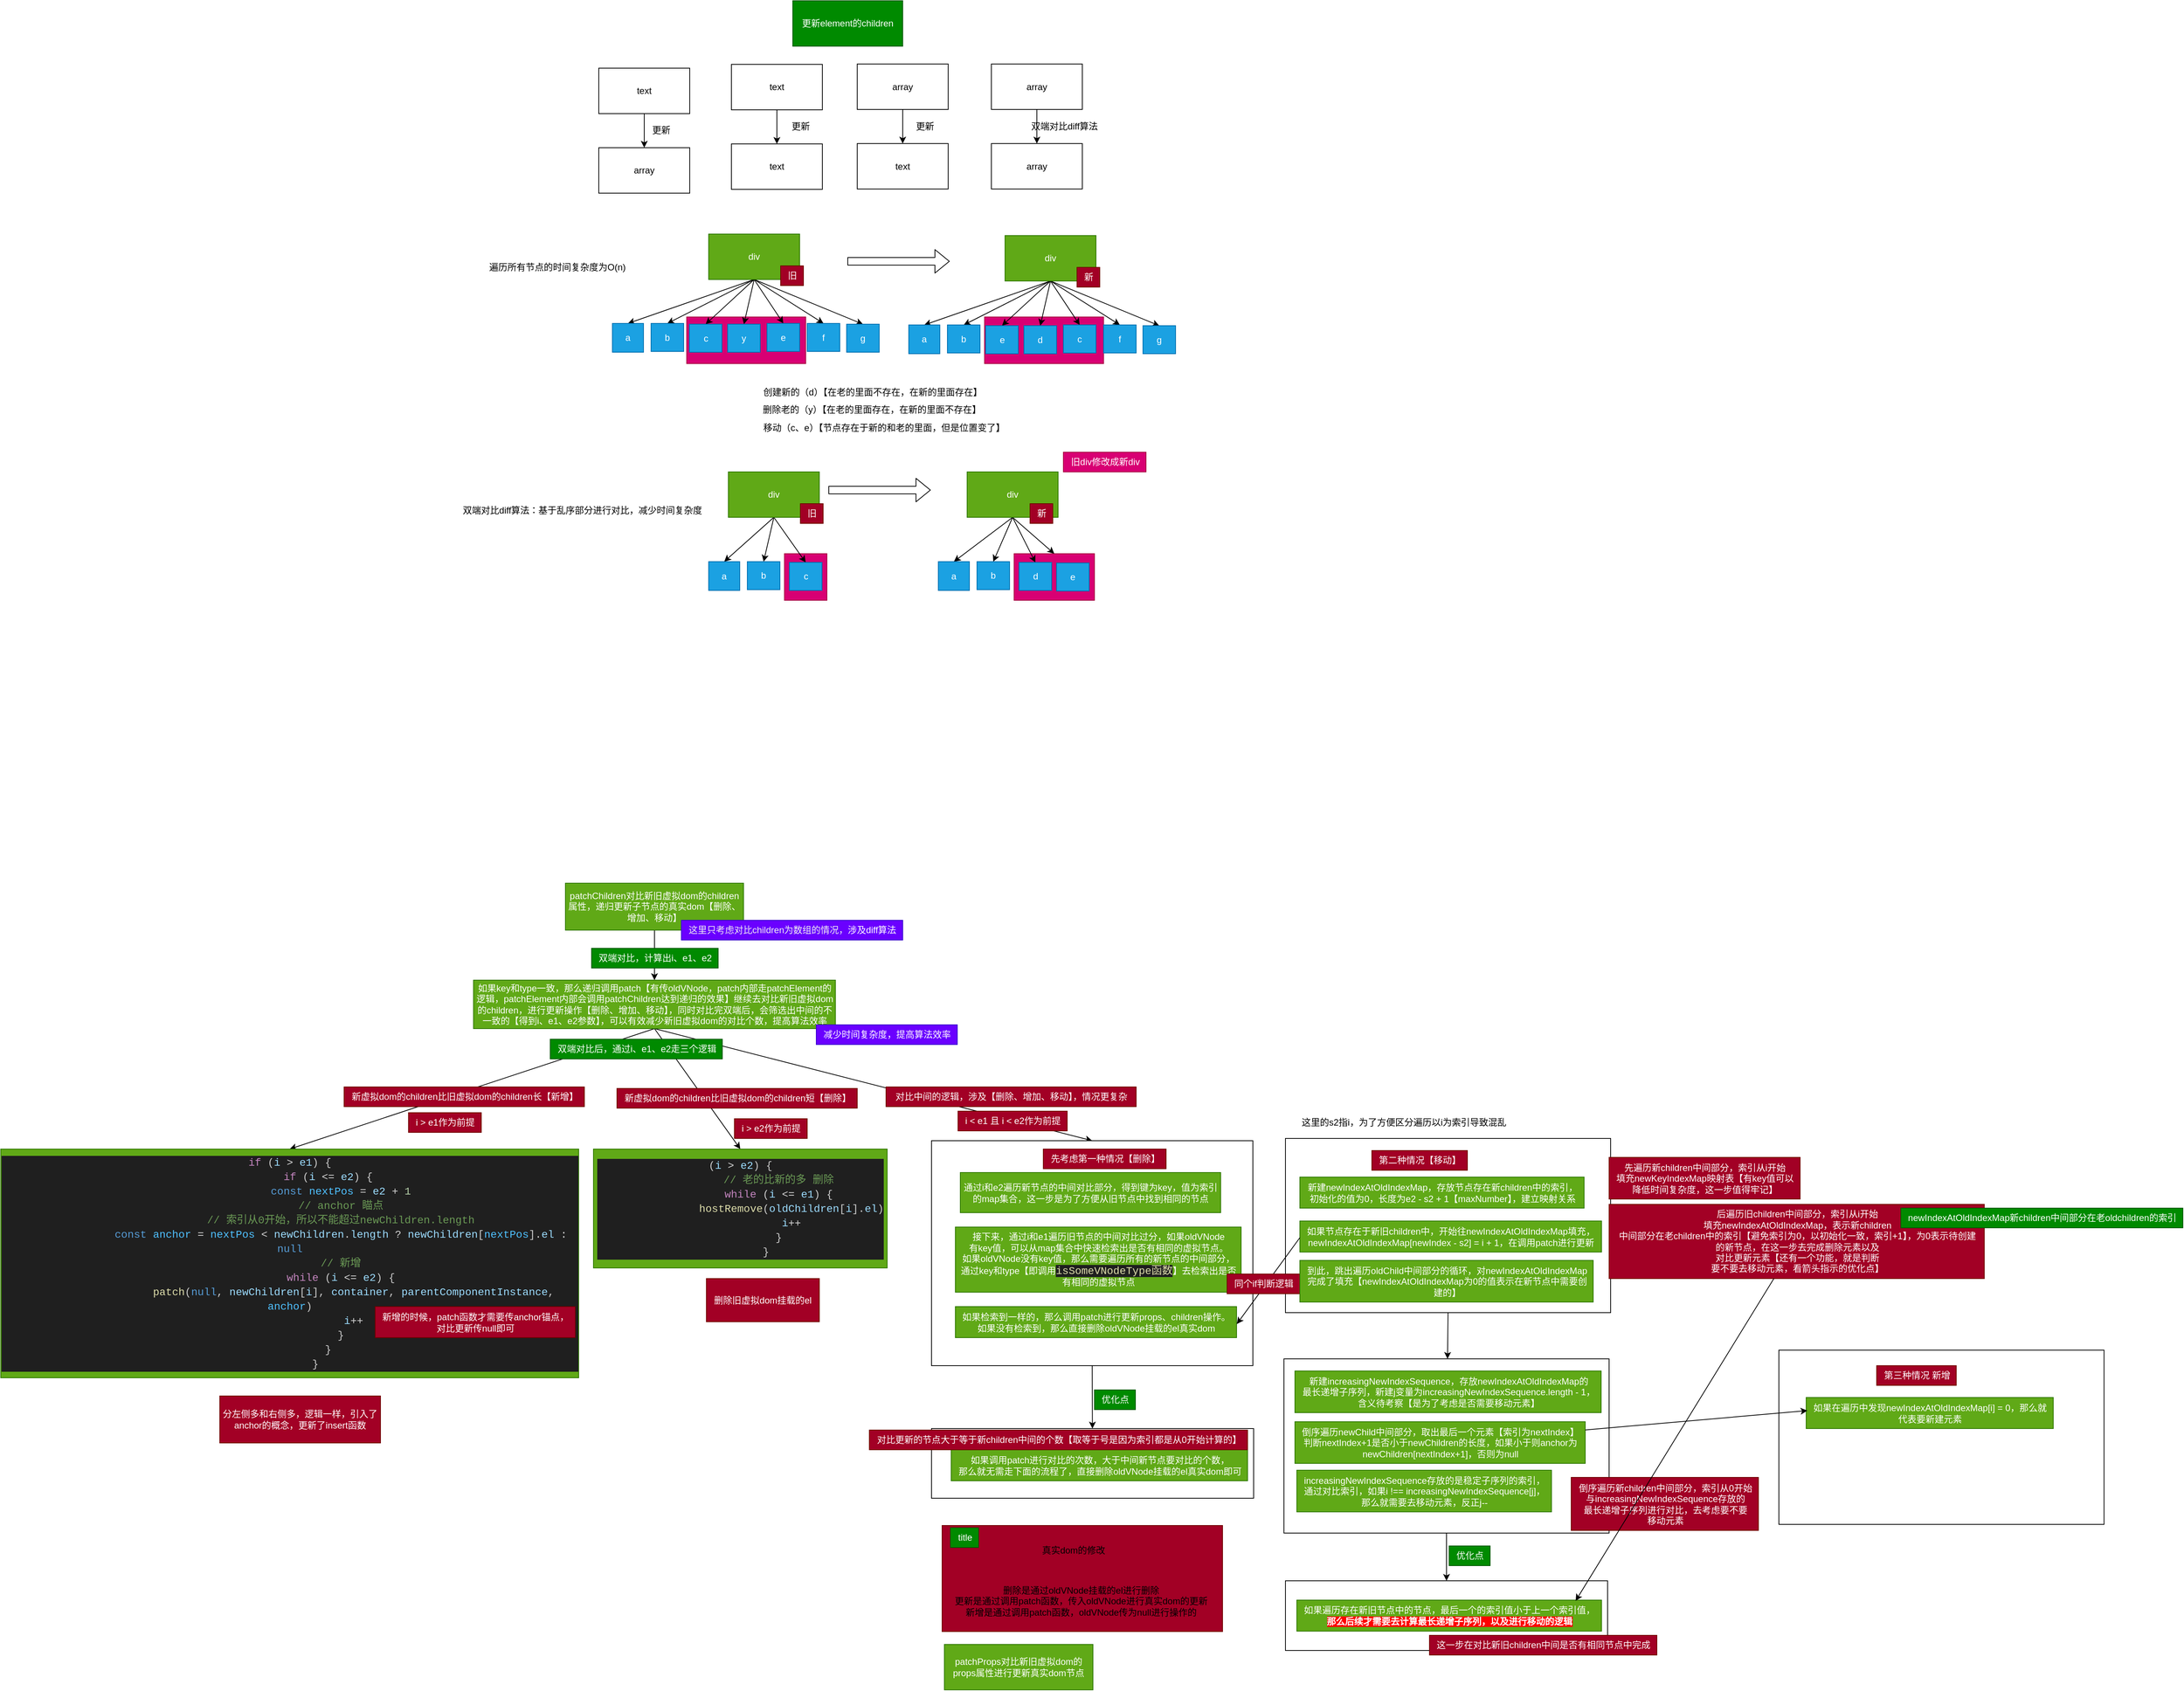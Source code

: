 <mxfile>
    <diagram id="7HIvi9jQILCgcJ4Z68tV" name="第 1 页">
        <mxGraphModel dx="1916" dy="555" grid="0" gridSize="10" guides="1" tooltips="1" connect="1" arrows="1" fold="1" page="0" pageScale="1" pageWidth="827" pageHeight="1169" math="0" shadow="0">
            <root>
                <mxCell id="0"/>
                <mxCell id="1" parent="0"/>
                <mxCell id="169" value="" style="rounded=0;whiteSpace=wrap;html=1;" parent="1" vertex="1">
                    <mxGeometry x="931" y="1880" width="429" height="230" as="geometry"/>
                </mxCell>
                <mxCell id="150" value="" style="rounded=0;whiteSpace=wrap;html=1;fillColor=#a20025;fontColor=#ffffff;strokeColor=#6F0000;" parent="1" vertex="1">
                    <mxGeometry x="480" y="2100" width="370" height="140" as="geometry"/>
                </mxCell>
                <mxCell id="59" value="" style="rounded=0;whiteSpace=wrap;html=1;fillColor=#d80073;fontColor=#ffffff;strokeColor=#A50040;" parent="1" vertex="1">
                    <mxGeometry x="536" y="504.5" width="157" height="61.5" as="geometry"/>
                </mxCell>
                <mxCell id="58" value="" style="rounded=0;whiteSpace=wrap;html=1;fillColor=#d80073;fontColor=#ffffff;strokeColor=#A50040;" parent="1" vertex="1">
                    <mxGeometry x="143" y="504.5" width="157" height="61.5" as="geometry"/>
                </mxCell>
                <mxCell id="2" value="更新element的children" style="rounded=0;whiteSpace=wrap;html=1;fillColor=#008a00;fontColor=#ffffff;strokeColor=#005700;" parent="1" vertex="1">
                    <mxGeometry x="283" y="87" width="145" height="60" as="geometry"/>
                </mxCell>
                <mxCell id="5" style="edgeStyle=none;html=1;exitX=0.5;exitY=1;exitDx=0;exitDy=0;entryX=0.5;entryY=0;entryDx=0;entryDy=0;" parent="1" source="3" target="4" edge="1">
                    <mxGeometry relative="1" as="geometry"/>
                </mxCell>
                <mxCell id="3" value="text" style="rounded=0;whiteSpace=wrap;html=1;" parent="1" vertex="1">
                    <mxGeometry x="27" y="176" width="120" height="60" as="geometry"/>
                </mxCell>
                <mxCell id="4" value="array" style="rounded=0;whiteSpace=wrap;html=1;" parent="1" vertex="1">
                    <mxGeometry x="27" y="281" width="120" height="60" as="geometry"/>
                </mxCell>
                <mxCell id="6" value="更新" style="text;html=1;align=center;verticalAlign=middle;resizable=0;points=[];autosize=1;strokeColor=none;fillColor=none;" parent="1" vertex="1">
                    <mxGeometry x="88" y="245" width="42" height="26" as="geometry"/>
                </mxCell>
                <mxCell id="7" style="edgeStyle=none;html=1;exitX=0.5;exitY=1;exitDx=0;exitDy=0;entryX=0.5;entryY=0;entryDx=0;entryDy=0;" parent="1" source="8" target="9" edge="1">
                    <mxGeometry relative="1" as="geometry"/>
                </mxCell>
                <mxCell id="8" value="text" style="rounded=0;whiteSpace=wrap;html=1;" parent="1" vertex="1">
                    <mxGeometry x="202" y="171" width="120" height="60" as="geometry"/>
                </mxCell>
                <mxCell id="9" value="text" style="rounded=0;whiteSpace=wrap;html=1;" parent="1" vertex="1">
                    <mxGeometry x="202" y="276" width="120" height="60" as="geometry"/>
                </mxCell>
                <mxCell id="11" style="edgeStyle=none;html=1;exitX=0.5;exitY=1;exitDx=0;exitDy=0;entryX=0.5;entryY=0;entryDx=0;entryDy=0;" parent="1" source="12" target="13" edge="1">
                    <mxGeometry relative="1" as="geometry"/>
                </mxCell>
                <mxCell id="12" value="array" style="rounded=0;whiteSpace=wrap;html=1;" parent="1" vertex="1">
                    <mxGeometry x="368" y="170.5" width="120" height="60" as="geometry"/>
                </mxCell>
                <mxCell id="13" value="text" style="rounded=0;whiteSpace=wrap;html=1;" parent="1" vertex="1">
                    <mxGeometry x="368" y="275.5" width="120" height="60" as="geometry"/>
                </mxCell>
                <mxCell id="15" value="更新" style="text;html=1;align=center;verticalAlign=middle;resizable=0;points=[];autosize=1;strokeColor=none;fillColor=none;" parent="1" vertex="1">
                    <mxGeometry x="272" y="240" width="42" height="26" as="geometry"/>
                </mxCell>
                <mxCell id="16" value="更新" style="text;html=1;align=center;verticalAlign=middle;resizable=0;points=[];autosize=1;strokeColor=none;fillColor=none;" parent="1" vertex="1">
                    <mxGeometry x="436" y="240" width="42" height="26" as="geometry"/>
                </mxCell>
                <mxCell id="17" style="edgeStyle=none;html=1;exitX=0.5;exitY=1;exitDx=0;exitDy=0;entryX=0.5;entryY=0;entryDx=0;entryDy=0;" parent="1" source="18" target="19" edge="1">
                    <mxGeometry relative="1" as="geometry"/>
                </mxCell>
                <mxCell id="18" value="array" style="rounded=0;whiteSpace=wrap;html=1;" parent="1" vertex="1">
                    <mxGeometry x="545" y="170.5" width="120" height="60" as="geometry"/>
                </mxCell>
                <mxCell id="19" value="array" style="rounded=0;whiteSpace=wrap;html=1;" parent="1" vertex="1">
                    <mxGeometry x="545" y="275.5" width="120" height="60" as="geometry"/>
                </mxCell>
                <mxCell id="20" value="双端对比diff算法" style="text;html=1;align=center;verticalAlign=middle;resizable=0;points=[];autosize=1;strokeColor=none;fillColor=none;" parent="1" vertex="1">
                    <mxGeometry x="588" y="240" width="106" height="26" as="geometry"/>
                </mxCell>
                <mxCell id="25" style="edgeStyle=none;html=1;exitX=0.5;exitY=1;exitDx=0;exitDy=0;entryX=0.5;entryY=0;entryDx=0;entryDy=0;" parent="1" source="21" target="27" edge="1">
                    <mxGeometry relative="1" as="geometry">
                        <mxPoint x="92" y="520" as="targetPoint"/>
                    </mxGeometry>
                </mxCell>
                <mxCell id="28" style="edgeStyle=none;html=1;exitX=0.5;exitY=1;exitDx=0;exitDy=0;entryX=0.5;entryY=0;entryDx=0;entryDy=0;" parent="1" source="21" target="26" edge="1">
                    <mxGeometry relative="1" as="geometry"/>
                </mxCell>
                <mxCell id="34" style="edgeStyle=none;html=1;exitX=0.5;exitY=1;exitDx=0;exitDy=0;entryX=0.5;entryY=0;entryDx=0;entryDy=0;" parent="1" source="21" target="29" edge="1">
                    <mxGeometry relative="1" as="geometry"/>
                </mxCell>
                <mxCell id="35" style="edgeStyle=none;html=1;exitX=0.5;exitY=1;exitDx=0;exitDy=0;entryX=0.5;entryY=0;entryDx=0;entryDy=0;" parent="1" source="21" target="30" edge="1">
                    <mxGeometry relative="1" as="geometry"/>
                </mxCell>
                <mxCell id="36" style="edgeStyle=none;html=1;exitX=0.5;exitY=1;exitDx=0;exitDy=0;entryX=0.5;entryY=0;entryDx=0;entryDy=0;" parent="1" source="21" target="31" edge="1">
                    <mxGeometry relative="1" as="geometry"/>
                </mxCell>
                <mxCell id="37" style="edgeStyle=none;html=1;exitX=0.5;exitY=1;exitDx=0;exitDy=0;entryX=0.5;entryY=0;entryDx=0;entryDy=0;" parent="1" source="21" target="32" edge="1">
                    <mxGeometry relative="1" as="geometry"/>
                </mxCell>
                <mxCell id="38" style="edgeStyle=none;html=1;exitX=0.5;exitY=1;exitDx=0;exitDy=0;entryX=0.5;entryY=0;entryDx=0;entryDy=0;" parent="1" source="21" target="33" edge="1">
                    <mxGeometry relative="1" as="geometry"/>
                </mxCell>
                <mxCell id="21" value="div" style="rounded=0;whiteSpace=wrap;html=1;fillColor=#60a917;fontColor=#ffffff;strokeColor=#2D7600;" parent="1" vertex="1">
                    <mxGeometry x="172" y="395" width="120" height="60" as="geometry"/>
                </mxCell>
                <mxCell id="22" value="旧" style="text;html=1;align=center;verticalAlign=middle;resizable=0;points=[];autosize=1;strokeColor=#6F0000;fillColor=#a20025;fontColor=#ffffff;" parent="1" vertex="1">
                    <mxGeometry x="267" y="437" width="30" height="26" as="geometry"/>
                </mxCell>
                <mxCell id="26" value="a" style="rounded=0;whiteSpace=wrap;html=1;fillColor=#1ba1e2;fontColor=#ffffff;strokeColor=#006EAF;" parent="1" vertex="1">
                    <mxGeometry x="45" y="513" width="41" height="38" as="geometry"/>
                </mxCell>
                <mxCell id="27" value="b" style="rounded=0;whiteSpace=wrap;html=1;fillColor=#1ba1e2;fontColor=#ffffff;strokeColor=#006EAF;" parent="1" vertex="1">
                    <mxGeometry x="96" y="513" width="43" height="37" as="geometry"/>
                </mxCell>
                <mxCell id="29" value="c" style="rounded=0;whiteSpace=wrap;html=1;fillColor=#1ba1e2;fontColor=#ffffff;strokeColor=#006EAF;" parent="1" vertex="1">
                    <mxGeometry x="146.5" y="514" width="43" height="37" as="geometry"/>
                </mxCell>
                <mxCell id="30" value="y" style="rounded=0;whiteSpace=wrap;html=1;fillColor=#1ba1e2;fontColor=#ffffff;strokeColor=#006EAF;" parent="1" vertex="1">
                    <mxGeometry x="197" y="514" width="43" height="37" as="geometry"/>
                </mxCell>
                <mxCell id="31" value="e" style="rounded=0;whiteSpace=wrap;html=1;fillColor=#1ba1e2;fontColor=#ffffff;strokeColor=#006EAF;" parent="1" vertex="1">
                    <mxGeometry x="249" y="513" width="43" height="37" as="geometry"/>
                </mxCell>
                <mxCell id="32" value="f" style="rounded=0;whiteSpace=wrap;html=1;fillColor=#1ba1e2;fontColor=#ffffff;strokeColor=#006EAF;" parent="1" vertex="1">
                    <mxGeometry x="302" y="513" width="43" height="37" as="geometry"/>
                </mxCell>
                <mxCell id="33" value="g" style="rounded=0;whiteSpace=wrap;html=1;fillColor=#1ba1e2;fontColor=#ffffff;strokeColor=#006EAF;" parent="1" vertex="1">
                    <mxGeometry x="354" y="514" width="43" height="37" as="geometry"/>
                </mxCell>
                <mxCell id="39" style="edgeStyle=none;html=1;exitX=0.5;exitY=1;exitDx=0;exitDy=0;entryX=0.5;entryY=0;entryDx=0;entryDy=0;" parent="1" source="46" target="49" edge="1">
                    <mxGeometry relative="1" as="geometry">
                        <mxPoint x="483" y="522" as="targetPoint"/>
                    </mxGeometry>
                </mxCell>
                <mxCell id="40" style="edgeStyle=none;html=1;exitX=0.5;exitY=1;exitDx=0;exitDy=0;entryX=0.5;entryY=0;entryDx=0;entryDy=0;" parent="1" source="46" target="48" edge="1">
                    <mxGeometry relative="1" as="geometry"/>
                </mxCell>
                <mxCell id="41" style="edgeStyle=none;html=1;exitX=0.5;exitY=1;exitDx=0;exitDy=0;entryX=0.5;entryY=0;entryDx=0;entryDy=0;" parent="1" source="46" target="50" edge="1">
                    <mxGeometry relative="1" as="geometry"/>
                </mxCell>
                <mxCell id="42" style="edgeStyle=none;html=1;exitX=0.5;exitY=1;exitDx=0;exitDy=0;entryX=0.5;entryY=0;entryDx=0;entryDy=0;" parent="1" source="46" target="51" edge="1">
                    <mxGeometry relative="1" as="geometry"/>
                </mxCell>
                <mxCell id="43" style="edgeStyle=none;html=1;exitX=0.5;exitY=1;exitDx=0;exitDy=0;entryX=0.5;entryY=0;entryDx=0;entryDy=0;" parent="1" source="46" target="52" edge="1">
                    <mxGeometry relative="1" as="geometry"/>
                </mxCell>
                <mxCell id="44" style="edgeStyle=none;html=1;exitX=0.5;exitY=1;exitDx=0;exitDy=0;entryX=0.5;entryY=0;entryDx=0;entryDy=0;" parent="1" source="46" target="53" edge="1">
                    <mxGeometry relative="1" as="geometry"/>
                </mxCell>
                <mxCell id="45" style="edgeStyle=none;html=1;exitX=0.5;exitY=1;exitDx=0;exitDy=0;entryX=0.5;entryY=0;entryDx=0;entryDy=0;" parent="1" source="46" target="54" edge="1">
                    <mxGeometry relative="1" as="geometry"/>
                </mxCell>
                <mxCell id="46" value="div" style="rounded=0;whiteSpace=wrap;html=1;fillColor=#60a917;fontColor=#ffffff;strokeColor=#2D7600;" parent="1" vertex="1">
                    <mxGeometry x="563" y="397" width="120" height="60" as="geometry"/>
                </mxCell>
                <mxCell id="47" value="新" style="text;html=1;align=center;verticalAlign=middle;resizable=0;points=[];autosize=1;strokeColor=#6F0000;fillColor=#a20025;fontColor=#ffffff;" parent="1" vertex="1">
                    <mxGeometry x="658" y="439" width="30" height="26" as="geometry"/>
                </mxCell>
                <mxCell id="48" value="a" style="rounded=0;whiteSpace=wrap;html=1;fillColor=#1ba1e2;fontColor=#ffffff;strokeColor=#006EAF;" parent="1" vertex="1">
                    <mxGeometry x="436" y="515" width="41" height="38" as="geometry"/>
                </mxCell>
                <mxCell id="49" value="b" style="rounded=0;whiteSpace=wrap;html=1;fillColor=#1ba1e2;fontColor=#ffffff;strokeColor=#006EAF;" parent="1" vertex="1">
                    <mxGeometry x="487" y="515" width="43" height="37" as="geometry"/>
                </mxCell>
                <mxCell id="50" value="e" style="rounded=0;whiteSpace=wrap;html=1;fillColor=#1ba1e2;fontColor=#ffffff;strokeColor=#006EAF;" parent="1" vertex="1">
                    <mxGeometry x="537.5" y="516" width="43" height="37" as="geometry"/>
                </mxCell>
                <mxCell id="51" value="d" style="rounded=0;whiteSpace=wrap;html=1;fillColor=#1ba1e2;fontColor=#ffffff;strokeColor=#006EAF;" parent="1" vertex="1">
                    <mxGeometry x="588" y="516" width="43" height="37" as="geometry"/>
                </mxCell>
                <mxCell id="52" value="c" style="rounded=0;whiteSpace=wrap;html=1;fillColor=#1ba1e2;fontColor=#ffffff;strokeColor=#006EAF;" parent="1" vertex="1">
                    <mxGeometry x="640" y="515" width="43" height="37" as="geometry"/>
                </mxCell>
                <mxCell id="53" value="f" style="rounded=0;whiteSpace=wrap;html=1;fillColor=#1ba1e2;fontColor=#ffffff;strokeColor=#006EAF;" parent="1" vertex="1">
                    <mxGeometry x="693" y="515" width="43" height="37" as="geometry"/>
                </mxCell>
                <mxCell id="54" value="g" style="rounded=0;whiteSpace=wrap;html=1;fillColor=#1ba1e2;fontColor=#ffffff;strokeColor=#006EAF;" parent="1" vertex="1">
                    <mxGeometry x="745" y="516" width="43" height="37" as="geometry"/>
                </mxCell>
                <mxCell id="55" value="创建新的（d）【在老的里面不存在，在新的里面存在】" style="text;html=1;align=center;verticalAlign=middle;resizable=0;points=[];autosize=1;strokeColor=none;fillColor=none;" parent="1" vertex="1">
                    <mxGeometry x="231" y="591" width="313" height="26" as="geometry"/>
                </mxCell>
                <mxCell id="56" value="删除老的（y）【在老的里面存在，在新的里面不存在】" style="text;html=1;align=center;verticalAlign=middle;resizable=0;points=[];autosize=1;strokeColor=none;fillColor=none;" parent="1" vertex="1">
                    <mxGeometry x="231" y="614" width="312" height="26" as="geometry"/>
                </mxCell>
                <mxCell id="57" value="移动（c、e）【节点存在于新的和老的里面，但是位置变了】" style="text;html=1;align=center;verticalAlign=middle;resizable=0;points=[];autosize=1;strokeColor=none;fillColor=none;" parent="1" vertex="1">
                    <mxGeometry x="231" y="638" width="343" height="26" as="geometry"/>
                </mxCell>
                <mxCell id="60" value="遍历所有节点的时间复杂度为O(n)" style="text;html=1;align=center;verticalAlign=middle;resizable=0;points=[];autosize=1;strokeColor=none;fillColor=none;" parent="1" vertex="1">
                    <mxGeometry x="-127" y="426" width="198" height="26" as="geometry"/>
                </mxCell>
                <mxCell id="61" value="" style="rounded=0;whiteSpace=wrap;html=1;fillColor=#d80073;fontColor=#ffffff;strokeColor=#A50040;" parent="1" vertex="1">
                    <mxGeometry x="272" y="817" width="56" height="61.5" as="geometry"/>
                </mxCell>
                <mxCell id="62" style="edgeStyle=none;html=1;exitX=0.5;exitY=1;exitDx=0;exitDy=0;entryX=0.5;entryY=0;entryDx=0;entryDy=0;" parent="1" source="69" target="72" edge="1">
                    <mxGeometry relative="1" as="geometry">
                        <mxPoint x="118" y="834" as="targetPoint"/>
                    </mxGeometry>
                </mxCell>
                <mxCell id="63" style="edgeStyle=none;html=1;exitX=0.5;exitY=1;exitDx=0;exitDy=0;entryX=0.5;entryY=0;entryDx=0;entryDy=0;" parent="1" source="69" target="71" edge="1">
                    <mxGeometry relative="1" as="geometry"/>
                </mxCell>
                <mxCell id="64" style="edgeStyle=none;html=1;exitX=0.5;exitY=1;exitDx=0;exitDy=0;entryX=0.5;entryY=0;entryDx=0;entryDy=0;" parent="1" source="69" target="73" edge="1">
                    <mxGeometry relative="1" as="geometry"/>
                </mxCell>
                <mxCell id="69" value="div" style="rounded=0;whiteSpace=wrap;html=1;fillColor=#60a917;fontColor=#ffffff;strokeColor=#2D7600;" parent="1" vertex="1">
                    <mxGeometry x="198" y="709" width="120" height="60" as="geometry"/>
                </mxCell>
                <mxCell id="70" value="旧" style="text;html=1;align=center;verticalAlign=middle;resizable=0;points=[];autosize=1;strokeColor=#6F0000;fillColor=#a20025;fontColor=#ffffff;" parent="1" vertex="1">
                    <mxGeometry x="293" y="751" width="30" height="26" as="geometry"/>
                </mxCell>
                <mxCell id="71" value="a" style="rounded=0;whiteSpace=wrap;html=1;fillColor=#1ba1e2;fontColor=#ffffff;strokeColor=#006EAF;" parent="1" vertex="1">
                    <mxGeometry x="172" y="827.5" width="41" height="38" as="geometry"/>
                </mxCell>
                <mxCell id="72" value="b" style="rounded=0;whiteSpace=wrap;html=1;fillColor=#1ba1e2;fontColor=#ffffff;strokeColor=#006EAF;" parent="1" vertex="1">
                    <mxGeometry x="223" y="827.5" width="43" height="37" as="geometry"/>
                </mxCell>
                <mxCell id="73" value="c" style="rounded=0;whiteSpace=wrap;html=1;fillColor=#1ba1e2;fontColor=#ffffff;strokeColor=#006EAF;" parent="1" vertex="1">
                    <mxGeometry x="278.5" y="828.5" width="43" height="37" as="geometry"/>
                </mxCell>
                <mxCell id="78" value="" style="rounded=0;whiteSpace=wrap;html=1;fillColor=#d80073;fontColor=#ffffff;strokeColor=#A50040;" parent="1" vertex="1">
                    <mxGeometry x="575" y="817" width="106" height="61.5" as="geometry"/>
                </mxCell>
                <mxCell id="79" style="edgeStyle=none;html=1;exitX=0.5;exitY=1;exitDx=0;exitDy=0;entryX=0.5;entryY=0;entryDx=0;entryDy=0;" parent="1" source="82" target="85" edge="1">
                    <mxGeometry relative="1" as="geometry">
                        <mxPoint x="421" y="834" as="targetPoint"/>
                    </mxGeometry>
                </mxCell>
                <mxCell id="80" style="edgeStyle=none;html=1;exitX=0.5;exitY=1;exitDx=0;exitDy=0;entryX=0.5;entryY=0;entryDx=0;entryDy=0;" parent="1" source="82" target="84" edge="1">
                    <mxGeometry relative="1" as="geometry"/>
                </mxCell>
                <mxCell id="81" style="edgeStyle=none;html=1;exitX=0.5;exitY=1;exitDx=0;exitDy=0;entryX=0.5;entryY=0;entryDx=0;entryDy=0;" parent="1" source="82" target="86" edge="1">
                    <mxGeometry relative="1" as="geometry"/>
                </mxCell>
                <mxCell id="90" style="edgeStyle=none;html=1;exitX=0.5;exitY=1;exitDx=0;exitDy=0;entryX=0.5;entryY=0;entryDx=0;entryDy=0;" parent="1" source="82" target="78" edge="1">
                    <mxGeometry relative="1" as="geometry"/>
                </mxCell>
                <mxCell id="82" value="div" style="rounded=0;whiteSpace=wrap;html=1;fillColor=#60a917;fontColor=#ffffff;strokeColor=#2D7600;" parent="1" vertex="1">
                    <mxGeometry x="513" y="709" width="120" height="60" as="geometry"/>
                </mxCell>
                <mxCell id="83" value="新" style="text;html=1;align=center;verticalAlign=middle;resizable=0;points=[];autosize=1;strokeColor=#6F0000;fillColor=#a20025;fontColor=#ffffff;" parent="1" vertex="1">
                    <mxGeometry x="596" y="751" width="30" height="26" as="geometry"/>
                </mxCell>
                <mxCell id="84" value="a" style="rounded=0;whiteSpace=wrap;html=1;fillColor=#1ba1e2;fontColor=#ffffff;strokeColor=#006EAF;" parent="1" vertex="1">
                    <mxGeometry x="475" y="827.5" width="41" height="38" as="geometry"/>
                </mxCell>
                <mxCell id="85" value="b" style="rounded=0;whiteSpace=wrap;html=1;fillColor=#1ba1e2;fontColor=#ffffff;strokeColor=#006EAF;" parent="1" vertex="1">
                    <mxGeometry x="526" y="827.5" width="43" height="37" as="geometry"/>
                </mxCell>
                <mxCell id="86" value="d" style="rounded=0;whiteSpace=wrap;html=1;fillColor=#1ba1e2;fontColor=#ffffff;strokeColor=#006EAF;" parent="1" vertex="1">
                    <mxGeometry x="581.5" y="828.5" width="43" height="37" as="geometry"/>
                </mxCell>
                <mxCell id="87" value="" style="shape=flexArrow;endArrow=classic;html=1;" parent="1" edge="1">
                    <mxGeometry width="50" height="50" relative="1" as="geometry">
                        <mxPoint x="355" y="431" as="sourcePoint"/>
                        <mxPoint x="490" y="431" as="targetPoint"/>
                    </mxGeometry>
                </mxCell>
                <mxCell id="88" value="" style="shape=flexArrow;endArrow=classic;html=1;" parent="1" edge="1">
                    <mxGeometry width="50" height="50" relative="1" as="geometry">
                        <mxPoint x="330" y="733" as="sourcePoint"/>
                        <mxPoint x="465" y="733" as="targetPoint"/>
                    </mxGeometry>
                </mxCell>
                <mxCell id="89" value="e" style="rounded=0;whiteSpace=wrap;html=1;fillColor=#1ba1e2;fontColor=#ffffff;strokeColor=#006EAF;" parent="1" vertex="1">
                    <mxGeometry x="631" y="829.25" width="43" height="37" as="geometry"/>
                </mxCell>
                <mxCell id="91" value="双端对比diff算法：基于乱序部分进行对比，减少时间复杂度" style="text;html=1;align=center;verticalAlign=middle;resizable=0;points=[];autosize=1;strokeColor=none;fillColor=none;" parent="1" vertex="1">
                    <mxGeometry x="-162" y="747" width="334" height="26" as="geometry"/>
                </mxCell>
                <mxCell id="92" value="旧div修改成新div" style="text;html=1;align=center;verticalAlign=middle;resizable=0;points=[];autosize=1;strokeColor=#A50040;fillColor=#d80073;fontColor=#ffffff;" parent="1" vertex="1">
                    <mxGeometry x="640" y="683" width="109" height="26" as="geometry"/>
                </mxCell>
                <mxCell id="109" style="edgeStyle=none;html=1;exitX=0.5;exitY=1;exitDx=0;exitDy=0;entryX=0.5;entryY=0;entryDx=0;entryDy=0;" parent="1" source="99" target="110" edge="1">
                    <mxGeometry relative="1" as="geometry">
                        <mxPoint x="-43" y="1365" as="targetPoint"/>
                    </mxGeometry>
                </mxCell>
                <mxCell id="99" value="patchChildren对比新旧虚拟dom的children属性，递归更新子节点的真实dom【删除、增加、移动】" style="rounded=0;whiteSpace=wrap;html=1;fillColor=#60a917;fontColor=#ffffff;strokeColor=#2D7600;" parent="1" vertex="1">
                    <mxGeometry x="-17" y="1252" width="235" height="62" as="geometry"/>
                </mxCell>
                <mxCell id="100" value="patchProps对比新旧虚拟dom的props属性进行更新真实dom节点" style="rounded=0;whiteSpace=wrap;html=1;fillColor=#60a917;fontColor=#ffffff;strokeColor=#2D7600;" parent="1" vertex="1">
                    <mxGeometry x="483" y="2257" width="196" height="60" as="geometry"/>
                </mxCell>
                <mxCell id="102" value="&lt;span style=&quot;color: rgb(240, 240, 240);&quot;&gt;这里只考虑对比children为数组的情况，&lt;/span&gt;涉及diff算法" style="text;html=1;align=center;verticalAlign=middle;resizable=0;points=[];autosize=1;strokeColor=#3700CC;fillColor=#6a00ff;fontColor=#ffffff;" parent="1" vertex="1">
                    <mxGeometry x="136" y="1301" width="292" height="26" as="geometry"/>
                </mxCell>
                <mxCell id="117" style="edgeStyle=none;html=1;exitX=0.5;exitY=1;exitDx=0;exitDy=0;entryX=0.5;entryY=0;entryDx=0;entryDy=0;" parent="1" source="110" target="119" edge="1">
                    <mxGeometry relative="1" as="geometry">
                        <mxPoint x="100" y="1502" as="targetPoint"/>
                    </mxGeometry>
                </mxCell>
                <mxCell id="121" style="edgeStyle=none;html=1;exitX=0.5;exitY=1;exitDx=0;exitDy=0;entryX=0.5;entryY=0;entryDx=0;entryDy=0;" parent="1" source="110" target="123" edge="1">
                    <mxGeometry relative="1" as="geometry">
                        <mxPoint x="432" y="1588" as="targetPoint"/>
                    </mxGeometry>
                </mxCell>
                <mxCell id="136" style="edgeStyle=none;html=1;exitX=0.5;exitY=1;exitDx=0;exitDy=0;entryX=0.5;entryY=0;entryDx=0;entryDy=0;" parent="1" source="110" target="125" edge="1">
                    <mxGeometry relative="1" as="geometry"/>
                </mxCell>
                <mxCell id="110" value="如果key和type一致，那么递归调用patch【有传oldVNode，patch内部走patchElement的逻辑，patchElement内部会调用patchChildren达到递归的效果】继续去对比新旧虚拟dom的children，进行更新操作【删除、增加、移动】，同时对比完双端后，会筛选出中间的不一致的【得到i、e1、e2参数】，可以有效减少新旧虚拟dom的对比个数，提高算法效率" style="rounded=0;whiteSpace=wrap;html=1;fillColor=#60a917;fontColor=#ffffff;strokeColor=#2D7600;" parent="1" vertex="1">
                    <mxGeometry x="-138.25" y="1380" width="477.5" height="64" as="geometry"/>
                </mxCell>
                <mxCell id="111" value="双端对比，计算出i、e1、e2" style="text;html=1;align=center;verticalAlign=middle;resizable=0;points=[];autosize=1;strokeColor=#005700;fillColor=#008a00;fontColor=#ffffff;" parent="1" vertex="1">
                    <mxGeometry x="17.5" y="1338" width="167" height="26" as="geometry"/>
                </mxCell>
                <mxCell id="115" value="减少时间复杂度，提高算法效率" style="text;html=1;align=center;verticalAlign=middle;resizable=0;points=[];autosize=1;strokeColor=#3700CC;fillColor=#6a00ff;fontColor=#ffffff;" parent="1" vertex="1">
                    <mxGeometry x="314" y="1439" width="186" height="26" as="geometry"/>
                </mxCell>
                <mxCell id="118" value="双端对比后，通过i、e1、e2走三个逻辑" style="text;html=1;align=center;verticalAlign=middle;resizable=0;points=[];autosize=1;strokeColor=#005700;fillColor=#008a00;fontColor=#ffffff;" parent="1" vertex="1">
                    <mxGeometry x="-37" y="1458" width="227" height="26" as="geometry"/>
                </mxCell>
                <mxCell id="119" value="&lt;div style=&quot;color: rgb(204, 204, 204); background-color: rgb(31, 31, 31); font-family: Consolas, &amp;quot;Courier New&amp;quot;, monospace; font-size: 14px; line-height: 19px;&quot;&gt;&lt;div&gt;&lt;span style=&quot;color: #c586c0;&quot;&gt;if&lt;/span&gt; (&lt;span style=&quot;color: #9cdcfe;&quot;&gt;i&lt;/span&gt; &lt;span style=&quot;color: #d4d4d4;&quot;&gt;&amp;gt;&lt;/span&gt; &lt;span style=&quot;color: #9cdcfe;&quot;&gt;e1&lt;/span&gt;) {&lt;/div&gt;&lt;div&gt;&amp;nbsp; &amp;nbsp; &amp;nbsp; &amp;nbsp; &amp;nbsp; &amp;nbsp; &lt;span style=&quot;color: #c586c0;&quot;&gt;if&lt;/span&gt; (&lt;span style=&quot;color: #9cdcfe;&quot;&gt;i&lt;/span&gt; &lt;span style=&quot;color: #d4d4d4;&quot;&gt;&amp;lt;=&lt;/span&gt; &lt;span style=&quot;color: #9cdcfe;&quot;&gt;e2&lt;/span&gt;) {&lt;/div&gt;&lt;div&gt;&amp;nbsp; &amp;nbsp; &amp;nbsp; &amp;nbsp; &amp;nbsp; &amp;nbsp; &amp;nbsp; &amp;nbsp; &lt;span style=&quot;color: #569cd6;&quot;&gt;const&lt;/span&gt; &lt;span style=&quot;color: #4fc1ff;&quot;&gt;nextPos&lt;/span&gt; &lt;span style=&quot;color: #d4d4d4;&quot;&gt;=&lt;/span&gt; &lt;span style=&quot;color: #9cdcfe;&quot;&gt;e2&lt;/span&gt; &lt;span style=&quot;color: #d4d4d4;&quot;&gt;+&lt;/span&gt; &lt;span style=&quot;color: #b5cea8;&quot;&gt;1&lt;/span&gt;&lt;/div&gt;&lt;div&gt;&amp;nbsp; &amp;nbsp; &amp;nbsp; &amp;nbsp; &amp;nbsp; &amp;nbsp; &amp;nbsp; &amp;nbsp; &lt;span style=&quot;color: #6a9955;&quot;&gt;// anchor 瞄点&lt;/span&gt;&lt;/div&gt;&lt;div&gt;&amp;nbsp; &amp;nbsp; &amp;nbsp; &amp;nbsp; &amp;nbsp; &amp;nbsp; &amp;nbsp; &amp;nbsp; &lt;span style=&quot;color: #6a9955;&quot;&gt;// 索引从0开始，所以不能超过newChildren.length&lt;/span&gt;&lt;/div&gt;&lt;div&gt;&amp;nbsp; &amp;nbsp; &amp;nbsp; &amp;nbsp; &amp;nbsp; &amp;nbsp; &amp;nbsp; &amp;nbsp; &lt;span style=&quot;color: #569cd6;&quot;&gt;const&lt;/span&gt; &lt;span style=&quot;color: #4fc1ff;&quot;&gt;anchor&lt;/span&gt; &lt;span style=&quot;color: #d4d4d4;&quot;&gt;=&lt;/span&gt; &lt;span style=&quot;color: #4fc1ff;&quot;&gt;nextPos&lt;/span&gt; &lt;span style=&quot;color: #d4d4d4;&quot;&gt;&amp;lt;&lt;/span&gt; &lt;span style=&quot;color: #9cdcfe;&quot;&gt;newChildren&lt;/span&gt;.&lt;span style=&quot;color: #9cdcfe;&quot;&gt;length&lt;/span&gt; &lt;span style=&quot;color: #d4d4d4;&quot;&gt;?&lt;/span&gt; &lt;span style=&quot;color: #9cdcfe;&quot;&gt;newChildren&lt;/span&gt;[&lt;span style=&quot;color: #4fc1ff;&quot;&gt;nextPos&lt;/span&gt;].&lt;span style=&quot;color: #9cdcfe;&quot;&gt;el&lt;/span&gt; &lt;span style=&quot;color: #d4d4d4;&quot;&gt;:&lt;/span&gt; &lt;span style=&quot;color: #569cd6;&quot;&gt;null&lt;/span&gt;&lt;/div&gt;&lt;div&gt;&amp;nbsp; &amp;nbsp; &amp;nbsp; &amp;nbsp; &amp;nbsp; &amp;nbsp; &amp;nbsp; &amp;nbsp; &lt;span style=&quot;color: #6a9955;&quot;&gt;// 新增&lt;/span&gt;&lt;/div&gt;&lt;div&gt;&amp;nbsp; &amp;nbsp; &amp;nbsp; &amp;nbsp; &amp;nbsp; &amp;nbsp; &amp;nbsp; &amp;nbsp; &lt;span style=&quot;color: #c586c0;&quot;&gt;while&lt;/span&gt; (&lt;span style=&quot;color: #9cdcfe;&quot;&gt;i&lt;/span&gt; &lt;span style=&quot;color: #d4d4d4;&quot;&gt;&amp;lt;=&lt;/span&gt; &lt;span style=&quot;color: #9cdcfe;&quot;&gt;e2&lt;/span&gt;) {&lt;/div&gt;&lt;div&gt;&amp;nbsp; &amp;nbsp; &amp;nbsp; &amp;nbsp; &amp;nbsp; &amp;nbsp; &amp;nbsp; &amp;nbsp; &amp;nbsp; &amp;nbsp; &lt;span style=&quot;color: #dcdcaa;&quot;&gt;patch&lt;/span&gt;(&lt;span style=&quot;color: #569cd6;&quot;&gt;null&lt;/span&gt;, &lt;span style=&quot;color: #9cdcfe;&quot;&gt;newChildren&lt;/span&gt;[&lt;span style=&quot;color: #9cdcfe;&quot;&gt;i&lt;/span&gt;], &lt;span style=&quot;color: #9cdcfe;&quot;&gt;container&lt;/span&gt;, &lt;span style=&quot;color: #9cdcfe;&quot;&gt;parentComponentInstance&lt;/span&gt;, &lt;span style=&quot;color: #4fc1ff;&quot;&gt;anchor&lt;/span&gt;)&lt;/div&gt;&lt;div&gt;&amp;nbsp; &amp;nbsp; &amp;nbsp; &amp;nbsp; &amp;nbsp; &amp;nbsp; &amp;nbsp; &amp;nbsp; &amp;nbsp; &amp;nbsp; &lt;span style=&quot;color: #9cdcfe;&quot;&gt;i&lt;/span&gt;&lt;span style=&quot;color: #d4d4d4;&quot;&gt;++&lt;/span&gt;&lt;/div&gt;&lt;div&gt;&amp;nbsp; &amp;nbsp; &amp;nbsp; &amp;nbsp; &amp;nbsp; &amp;nbsp; &amp;nbsp; &amp;nbsp; }&lt;/div&gt;&lt;div&gt;&amp;nbsp; &amp;nbsp; &amp;nbsp; &amp;nbsp; &amp;nbsp; &amp;nbsp; }&lt;/div&gt;&lt;div&gt;&amp;nbsp; &amp;nbsp; &amp;nbsp; &amp;nbsp; }&lt;/div&gt;&lt;/div&gt;" style="rounded=0;whiteSpace=wrap;html=1;fillColor=#60a917;fontColor=#ffffff;strokeColor=#2D7600;" parent="1" vertex="1">
                    <mxGeometry x="-762" y="1603" width="762.5" height="302" as="geometry"/>
                </mxCell>
                <mxCell id="120" value="新虚拟dom的children比旧虚拟dom的children长【新增】" style="text;html=1;align=center;verticalAlign=middle;resizable=0;points=[];autosize=1;strokeColor=#6F0000;fillColor=#a20025;fontColor=#ffffff;" parent="1" vertex="1">
                    <mxGeometry x="-309" y="1521" width="317" height="26" as="geometry"/>
                </mxCell>
                <mxCell id="122" value="新虚拟dom的children比旧虚拟dom的children短【删除】" style="text;html=1;align=center;verticalAlign=middle;resizable=0;points=[];autosize=1;strokeColor=#6F0000;fillColor=#a20025;fontColor=#ffffff;" parent="1" vertex="1">
                    <mxGeometry x="51" y="1523" width="317" height="26" as="geometry"/>
                </mxCell>
                <mxCell id="123" value="&lt;div style=&quot;color: rgb(204, 204, 204); background-color: rgb(31, 31, 31); font-family: Consolas, &amp;quot;Courier New&amp;quot;, monospace; font-size: 14px; line-height: 19px;&quot;&gt;&lt;div&gt;(&lt;span style=&quot;color: #9cdcfe;&quot;&gt;i&lt;/span&gt; &lt;span style=&quot;color: #d4d4d4;&quot;&gt;&amp;gt;&lt;/span&gt; &lt;span style=&quot;color: #9cdcfe;&quot;&gt;e2&lt;/span&gt;) {&lt;/div&gt;&lt;div&gt;&amp;nbsp; &amp;nbsp; &amp;nbsp; &amp;nbsp; &amp;nbsp; &amp;nbsp; &lt;span style=&quot;color: #6a9955;&quot;&gt;// 老的比新的多 删除&lt;/span&gt;&lt;/div&gt;&lt;div&gt;&amp;nbsp; &amp;nbsp; &amp;nbsp; &amp;nbsp; &amp;nbsp; &amp;nbsp; &lt;span style=&quot;color: #c586c0;&quot;&gt;while&lt;/span&gt; (&lt;span style=&quot;color: #9cdcfe;&quot;&gt;i&lt;/span&gt; &lt;span style=&quot;color: #d4d4d4;&quot;&gt;&amp;lt;=&lt;/span&gt; &lt;span style=&quot;color: #9cdcfe;&quot;&gt;e1&lt;/span&gt;) {&lt;/div&gt;&lt;div&gt;&amp;nbsp; &amp;nbsp; &amp;nbsp; &amp;nbsp; &amp;nbsp; &amp;nbsp; &amp;nbsp; &amp;nbsp; &lt;span style=&quot;color: #dcdcaa;&quot;&gt;hostRemove&lt;/span&gt;(&lt;span style=&quot;color: #9cdcfe;&quot;&gt;oldChildren&lt;/span&gt;[&lt;span style=&quot;color: #9cdcfe;&quot;&gt;i&lt;/span&gt;].&lt;span style=&quot;color: #9cdcfe;&quot;&gt;el&lt;/span&gt;)&lt;/div&gt;&lt;div&gt;&amp;nbsp; &amp;nbsp; &amp;nbsp; &amp;nbsp; &amp;nbsp; &amp;nbsp; &amp;nbsp; &amp;nbsp; &lt;span style=&quot;color: #9cdcfe;&quot;&gt;i&lt;/span&gt;&lt;span style=&quot;color: #d4d4d4;&quot;&gt;++&lt;/span&gt;&lt;/div&gt;&lt;div&gt;&amp;nbsp; &amp;nbsp; &amp;nbsp; &amp;nbsp; &amp;nbsp; &amp;nbsp; }&lt;/div&gt;&lt;div&gt;&amp;nbsp; &amp;nbsp; &amp;nbsp; &amp;nbsp; }&lt;/div&gt;&lt;/div&gt;" style="rounded=0;whiteSpace=wrap;html=1;fillColor=#60a917;fontColor=#ffffff;strokeColor=#2D7600;" parent="1" vertex="1">
                    <mxGeometry x="20" y="1603" width="387.5" height="157" as="geometry"/>
                </mxCell>
                <mxCell id="144" style="edgeStyle=none;html=1;exitX=0.5;exitY=1;exitDx=0;exitDy=0;" parent="1" source="125" target="145" edge="1">
                    <mxGeometry relative="1" as="geometry">
                        <mxPoint x="678" y="1939" as="targetPoint"/>
                    </mxGeometry>
                </mxCell>
                <mxCell id="125" value="" style="rounded=0;whiteSpace=wrap;html=1;" parent="1" vertex="1">
                    <mxGeometry x="466" y="1592" width="424" height="297" as="geometry"/>
                </mxCell>
                <mxCell id="127" value="i &amp;gt; e1作为前提" style="text;html=1;align=center;verticalAlign=middle;resizable=0;points=[];autosize=1;strokeColor=#6F0000;fillColor=#a20025;fontColor=#ffffff;" parent="1" vertex="1">
                    <mxGeometry x="-224" y="1555" width="96" height="26" as="geometry"/>
                </mxCell>
                <mxCell id="128" value="i &amp;gt; e2作为前提" style="text;html=1;align=center;verticalAlign=middle;resizable=0;points=[];autosize=1;strokeColor=#6F0000;fillColor=#a20025;fontColor=#ffffff;" parent="1" vertex="1">
                    <mxGeometry x="206" y="1563" width="96" height="26" as="geometry"/>
                </mxCell>
                <mxCell id="132" value="删除旧虚拟dom挂载的el" style="rounded=0;whiteSpace=wrap;html=1;fillColor=#a20025;fontColor=#ffffff;strokeColor=#6F0000;" parent="1" vertex="1">
                    <mxGeometry x="169" y="1774" width="149" height="57" as="geometry"/>
                </mxCell>
                <mxCell id="133" value="对比中间的逻辑，涉及【删除、增加、移动】，情况更复杂" style="text;html=1;align=center;verticalAlign=middle;resizable=0;points=[];autosize=1;strokeColor=#6F0000;fillColor=#a20025;fontColor=#ffffff;" parent="1" vertex="1">
                    <mxGeometry x="406" y="1521" width="330" height="26" as="geometry"/>
                </mxCell>
                <mxCell id="135" value="&lt;span style=&quot;color: rgb(255, 255, 255);&quot;&gt;i &amp;lt; e1 且 i &amp;lt; e2作为前提&lt;/span&gt;" style="text;html=1;align=center;verticalAlign=middle;resizable=0;points=[];autosize=1;strokeColor=#6F0000;fillColor=#a20025;fontColor=#ffffff;" parent="1" vertex="1">
                    <mxGeometry x="501" y="1553" width="144" height="26" as="geometry"/>
                </mxCell>
                <mxCell id="138" value="分左侧多和右侧多，逻辑一样，引入了anchor的概念，更新了insert函数" style="rounded=0;whiteSpace=wrap;html=1;fillColor=#a20025;fontColor=#ffffff;strokeColor=#6F0000;" parent="1" vertex="1">
                    <mxGeometry x="-473" y="1929" width="212" height="62" as="geometry"/>
                </mxCell>
                <mxCell id="140" value="通过i和e2遍历新节点的中间对比部分，得到键为key，值为索引的map集合，这一步是为了方便从旧节点中找到相同的节点" style="rounded=0;whiteSpace=wrap;html=1;fillColor=#60a917;fontColor=#ffffff;strokeColor=#2D7600;" parent="1" vertex="1">
                    <mxGeometry x="504" y="1634" width="343.5" height="53" as="geometry"/>
                </mxCell>
                <mxCell id="141" value="接下来，通过i和e1遍历旧节点的中间对比过分，如果oldVNode&lt;br&gt;有key值，可以从map集合中快速检索出是否有相同的虚拟节点。&lt;br&gt;如果oldVNode没有key值，那么需要遍历所有的新节点的中间部分，&lt;br&gt;通过key和type【即调用&lt;span style=&quot;color: rgb(220, 220, 170); background-color: rgb(31, 31, 31); font-family: Consolas, &amp;quot;Courier New&amp;quot;, monospace; font-size: 14px;&quot;&gt;isSomeVNodeType函数&lt;/span&gt;&lt;span style=&quot;background-color: initial;&quot;&gt;】去检索出是否&lt;br&gt;有相同的虚拟节点&lt;/span&gt;" style="text;html=1;align=center;verticalAlign=middle;resizable=0;points=[];autosize=1;strokeColor=#2D7600;fillColor=#60a917;fontColor=#ffffff;" parent="1" vertex="1">
                    <mxGeometry x="497.5" y="1706" width="377" height="86" as="geometry"/>
                </mxCell>
                <mxCell id="142" value="&lt;span style=&quot;&quot;&gt;先考虑第一种情况【删除】&lt;/span&gt;" style="text;html=1;align=center;verticalAlign=middle;resizable=0;points=[];autosize=1;strokeColor=#6F0000;fillColor=#a20025;fontColor=#ffffff;" parent="1" vertex="1">
                    <mxGeometry x="613.5" y="1603" width="162" height="26" as="geometry"/>
                </mxCell>
                <mxCell id="143" value="如果检索到一样的，那么调用patch进行更新props、children操作。&lt;br&gt;如果没有检索到，那么直接删除oldVNode挂载的el真实dom" style="text;html=1;align=center;verticalAlign=middle;resizable=0;points=[];autosize=1;strokeColor=#2D7600;fillColor=#60a917;fontColor=#ffffff;" parent="1" vertex="1">
                    <mxGeometry x="497.5" y="1811" width="371" height="41" as="geometry"/>
                </mxCell>
                <mxCell id="145" value="" style="rounded=0;whiteSpace=wrap;html=1;" parent="1" vertex="1">
                    <mxGeometry x="466" y="1972" width="425" height="92" as="geometry"/>
                </mxCell>
                <mxCell id="146" value="优化点" style="text;html=1;align=center;verticalAlign=middle;resizable=0;points=[];autosize=1;strokeColor=#005700;fillColor=#008a00;fontColor=#ffffff;" parent="1" vertex="1">
                    <mxGeometry x="681" y="1921" width="54" height="26" as="geometry"/>
                </mxCell>
                <mxCell id="147" value="如果调用patch进行对比的次数，大于中间新节点要对比的个数，&lt;br&gt;那么就无需走下面的流程了，直接删除&lt;span style=&quot;color: rgb(255, 255, 255);&quot;&gt;oldVNode挂载的el真实dom即可&lt;/span&gt;" style="text;html=1;align=center;verticalAlign=middle;resizable=0;points=[];autosize=1;strokeColor=#2D7600;fillColor=#60a917;fontColor=#ffffff;" parent="1" vertex="1">
                    <mxGeometry x="492" y="2000" width="391" height="41" as="geometry"/>
                </mxCell>
                <mxCell id="148" value="删除是通过oldVNode挂载的el进行删除&lt;br&gt;更新是通过调用patch函数，传入oldVNode进行真实dom的更新&lt;br&gt;新增是通过调用patch函数，oldVNode传为null进行操作的" style="text;html=1;align=center;verticalAlign=middle;resizable=0;points=[];autosize=1;strokeColor=none;fillColor=none;" parent="1" vertex="1">
                    <mxGeometry x="487" y="2172" width="351" height="55" as="geometry"/>
                </mxCell>
                <mxCell id="149" value="真实dom的修改" style="text;html=1;align=center;verticalAlign=middle;resizable=0;points=[];autosize=1;strokeColor=none;fillColor=none;" parent="1" vertex="1">
                    <mxGeometry x="602" y="2120" width="101" height="26" as="geometry"/>
                </mxCell>
                <mxCell id="151" value="title" style="text;html=1;align=center;verticalAlign=middle;resizable=0;points=[];autosize=1;strokeColor=#005700;fillColor=#008a00;fontColor=#ffffff;" parent="1" vertex="1">
                    <mxGeometry x="491" y="2103" width="37" height="26" as="geometry"/>
                </mxCell>
                <mxCell id="152" value="新增的时候，patch函数才需要传anchor锚点，&lt;br&gt;对比更新传null即可" style="text;html=1;align=center;verticalAlign=middle;resizable=0;points=[];autosize=1;strokeColor=#6F0000;fillColor=#a20025;fontColor=#ffffff;" parent="1" vertex="1">
                    <mxGeometry x="-268" y="1811" width="264" height="41" as="geometry"/>
                </mxCell>
                <mxCell id="161" style="edgeStyle=none;html=1;exitX=0.5;exitY=1;exitDx=0;exitDy=0;" parent="1" source="169" target="163" edge="1">
                    <mxGeometry relative="1" as="geometry">
                        <mxPoint x="1148" y="1960" as="targetPoint"/>
                        <mxPoint x="1150" y="1877" as="sourcePoint"/>
                    </mxGeometry>
                </mxCell>
                <mxCell id="173" style="edgeStyle=none;html=1;exitX=0.5;exitY=1;exitDx=0;exitDy=0;" parent="1" source="154" target="169" edge="1">
                    <mxGeometry relative="1" as="geometry"/>
                </mxCell>
                <mxCell id="154" value="" style="rounded=0;whiteSpace=wrap;html=1;" parent="1" vertex="1">
                    <mxGeometry x="933" y="1589" width="429" height="230" as="geometry"/>
                </mxCell>
                <mxCell id="155" value="第二种情况【移动】" style="text;html=1;align=center;verticalAlign=middle;resizable=0;points=[];autosize=1;strokeColor=#6F0000;fillColor=#a20025;fontColor=#ffffff;" parent="1" vertex="1">
                    <mxGeometry x="1047" y="1605" width="126" height="26" as="geometry"/>
                </mxCell>
                <mxCell id="156" value="新建newIndexAtOldIndexMap，存放节点存在新children中的索引，&lt;br&gt;初始化的值为0，长度为e2 - s2 + 1【maxNumber】，建立映射关系" style="text;html=1;align=center;verticalAlign=middle;resizable=0;points=[];autosize=1;strokeColor=#2D7600;fillColor=#60a917;fontColor=#ffffff;" parent="1" vertex="1">
                    <mxGeometry x="952" y="1640" width="375" height="41" as="geometry"/>
                </mxCell>
                <mxCell id="157" value="如果节点存在于新旧children中，开始往newIndexAtOldIndexMap填充，&lt;br&gt;newIndexAtOldIndexMap[newIndex - s2] = i + 1，在调用patch进行更新" style="text;html=1;align=center;verticalAlign=middle;resizable=0;points=[];autosize=1;strokeColor=#2D7600;fillColor=#60a917;fontColor=#ffffff;" parent="1" vertex="1">
                    <mxGeometry x="952" y="1698" width="398" height="41" as="geometry"/>
                </mxCell>
                <mxCell id="158" value="这里的s2指i，为了方便区分遍历以i为索引导致混乱" style="text;html=1;align=center;verticalAlign=middle;resizable=0;points=[];autosize=1;strokeColor=none;fillColor=none;" parent="1" vertex="1">
                    <mxGeometry x="945" y="1555" width="288" height="26" as="geometry"/>
                </mxCell>
                <mxCell id="159" value="" style="edgeStyle=none;html=1;entryX=1.001;entryY=0.561;entryDx=0;entryDy=0;entryPerimeter=0;exitX=0;exitY=0.537;exitDx=0;exitDy=0;exitPerimeter=0;" parent="1" source="157" target="143" edge="1">
                    <mxGeometry relative="1" as="geometry"/>
                </mxCell>
                <mxCell id="160" value="同个if判断逻辑" style="text;html=1;align=center;verticalAlign=middle;resizable=0;points=[];autosize=1;strokeColor=#6F0000;fillColor=#a20025;fontColor=#ffffff;" parent="1" vertex="1">
                    <mxGeometry x="856" y="1768" width="96" height="26" as="geometry"/>
                </mxCell>
                <mxCell id="162" value="优化点" style="text;html=1;align=center;verticalAlign=middle;resizable=0;points=[];autosize=1;strokeColor=#005700;fillColor=#008a00;fontColor=#ffffff;" parent="1" vertex="1">
                    <mxGeometry x="1149" y="2127" width="54" height="26" as="geometry"/>
                </mxCell>
                <mxCell id="163" value="" style="rounded=0;whiteSpace=wrap;html=1;" parent="1" vertex="1">
                    <mxGeometry x="933" y="2173" width="425" height="92" as="geometry"/>
                </mxCell>
                <mxCell id="165" value="如果遍历存在新旧节点中的节点，最后一个的索引值小于上一个索引值，&lt;br&gt;&lt;b style=&quot;background-color: rgb(255, 0, 0);&quot;&gt;那么后续才需要去计算最长递增子序列，以及进行移动的逻辑&lt;/b&gt;" style="text;html=1;align=center;verticalAlign=middle;resizable=0;points=[];autosize=1;strokeColor=#2D7600;fillColor=#60a917;fontColor=#ffffff;" parent="1" vertex="1">
                    <mxGeometry x="948" y="2198.5" width="402" height="41" as="geometry"/>
                </mxCell>
                <mxCell id="167" value="到此，跳出遍历oldChild中间部分的循环，对newIndexAtOldIndexMap&lt;br&gt;完成了填充【newIndexAtOldIndexMap为0的值表示在新节点中需要创&lt;br&gt;建的】" style="text;html=1;align=center;verticalAlign=middle;resizable=0;points=[];autosize=1;strokeColor=#2D7600;fillColor=#60a917;fontColor=#ffffff;" parent="1" vertex="1">
                    <mxGeometry x="952" y="1750" width="387" height="55" as="geometry"/>
                </mxCell>
                <mxCell id="168" value="新建increasingNewIndexSequence，存放newIndexAtOldIndexMap的&lt;br&gt;最长递增子序列，新建j变量为increasingNewIndexSequence.length - 1，&lt;br&gt;含义待考察【是为了考虑是否需要移动元素】" style="text;html=1;align=center;verticalAlign=middle;resizable=0;points=[];autosize=1;strokeColor=#2D7600;fillColor=#60a917;fontColor=#ffffff;" parent="1" vertex="1">
                    <mxGeometry x="945.5" y="1896" width="404" height="55" as="geometry"/>
                </mxCell>
                <mxCell id="171" value="倒序遍历newChild中间部分，取出最后一个元素【索引为nextIndex】&lt;br&gt;判断nextIndex+1是否小于newChildren的长度，如果小于则anchor为&lt;br&gt;newChildren[nextIndex+1]，否则为null" style="text;html=1;align=center;verticalAlign=middle;resizable=0;points=[];autosize=1;strokeColor=#2D7600;fillColor=#60a917;fontColor=#ffffff;" parent="1" vertex="1">
                    <mxGeometry x="945.5" y="1963" width="383" height="55" as="geometry"/>
                </mxCell>
                <mxCell id="172" value="&lt;span style=&quot;color: rgb(255, 255, 255);&quot;&gt;increasingNewIndexSequence存放的是稳定子序列的索引，&lt;br&gt;&lt;/span&gt;通过对比索引，如果i !== increasingNewIndexSequence[j]，&lt;br&gt;那么就需要去移动元素，反正j--" style="text;html=1;align=center;verticalAlign=middle;resizable=0;points=[];autosize=1;strokeColor=#2D7600;fillColor=#60a917;fontColor=#ffffff;" parent="1" vertex="1">
                    <mxGeometry x="948" y="2027" width="336" height="55" as="geometry"/>
                </mxCell>
                <mxCell id="176" value="" style="rounded=0;whiteSpace=wrap;html=1;" parent="1" vertex="1">
                    <mxGeometry x="1584" y="1868.5" width="429" height="230" as="geometry"/>
                </mxCell>
                <mxCell id="177" value="第三种情况 新增" style="text;html=1;align=center;verticalAlign=middle;resizable=0;points=[];autosize=1;strokeColor=#6F0000;fillColor=#a20025;fontColor=#ffffff;" parent="1" vertex="1">
                    <mxGeometry x="1713" y="1889" width="105" height="26" as="geometry"/>
                </mxCell>
                <mxCell id="178" value="这一步在对比新旧children中间是否有相同节点中完成" style="text;html=1;align=center;verticalAlign=middle;resizable=0;points=[];autosize=1;strokeColor=#6F0000;fillColor=#a20025;fontColor=#ffffff;" parent="1" vertex="1">
                    <mxGeometry x="1123" y="2245" width="300" height="26" as="geometry"/>
                </mxCell>
                <mxCell id="179" value="如果在遍历中发现newIndexAtOldIndexMap[i] = 0，那么就&lt;br&gt;代表要新建元素" style="text;html=1;align=center;verticalAlign=middle;resizable=0;points=[];autosize=1;strokeColor=#2D7600;fillColor=#60a917;fontColor=#ffffff;" parent="1" vertex="1">
                    <mxGeometry x="1620" y="1931" width="326" height="41" as="geometry"/>
                </mxCell>
                <mxCell id="180" value="" style="edgeStyle=none;html=1;entryX=0.005;entryY=0.423;entryDx=0;entryDy=0;entryPerimeter=0;" parent="1" source="171" target="179" edge="1">
                    <mxGeometry relative="1" as="geometry"/>
                </mxCell>
                <mxCell id="181" value="倒序遍历新children中间部分，索引从0开始&lt;br&gt;与increasingNewIndexSequence存放的&lt;br&gt;最长递增子序列进行对比，去考虑要不要&lt;br&gt;移动元素" style="text;html=1;align=center;verticalAlign=middle;resizable=0;points=[];autosize=1;strokeColor=#6F0000;fillColor=#a20025;fontColor=#ffffff;" parent="1" vertex="1">
                    <mxGeometry x="1310" y="2036.5" width="247" height="70" as="geometry"/>
                </mxCell>
                <mxCell id="182" value="先遍历新children中间部分，索引从i开始&lt;br&gt;填充newKeyIndexMap映射表【有key值可以&lt;br&gt;降低时间复杂度，这一步值得牢记】" style="text;html=1;align=center;verticalAlign=middle;resizable=0;points=[];autosize=1;strokeColor=#6F0000;fillColor=#a20025;fontColor=#ffffff;" parent="1" vertex="1">
                    <mxGeometry x="1360" y="1614" width="252" height="55" as="geometry"/>
                </mxCell>
                <mxCell id="183" value="后遍历旧children中间部分，索引从i开始&lt;br&gt;填充newIndexAtOldIndexMap，表示新children&lt;br&gt;中间部分在老children中的索引【避免索引为0，以初始化一致，索引+1】，为0表示待创建&lt;br&gt;的新节点，在这一步去完成删除元素以及&lt;br&gt;对比更新元素【还有一个功能，就是判断&lt;br&gt;要不要去移动元素，看箭头指示的优化点】" style="text;html=1;align=center;verticalAlign=middle;resizable=0;points=[];autosize=1;strokeColor=#6F0000;fillColor=#a20025;fontColor=#ffffff;" parent="1" vertex="1">
                    <mxGeometry x="1360" y="1676" width="495" height="98" as="geometry"/>
                </mxCell>
                <mxCell id="185" value="" style="endArrow=classic;html=1;entryX=0.915;entryY=0.024;entryDx=0;entryDy=0;entryPerimeter=0;" parent="1" source="183" target="165" edge="1">
                    <mxGeometry width="50" height="50" relative="1" as="geometry">
                        <mxPoint x="1380" y="2027" as="sourcePoint"/>
                        <mxPoint x="1430" y="1977" as="targetPoint"/>
                    </mxGeometry>
                </mxCell>
                <mxCell id="186" value="对比更新的节点大于等于新children中间的个数【取等于号是因为索引都是从0开始计算的】" style="text;html=1;align=center;verticalAlign=middle;resizable=0;points=[];autosize=1;strokeColor=#6F0000;fillColor=#a20025;fontColor=#ffffff;" parent="1" vertex="1">
                    <mxGeometry x="384" y="1974" width="499" height="26" as="geometry"/>
                </mxCell>
                <mxCell id="187" value="&lt;span style=&quot;color: rgb(255, 255, 255);&quot;&gt;newIndexAtOldIndexMap新children中间部分在老oldchildren的索引&lt;/span&gt;" style="text;html=1;align=center;verticalAlign=middle;resizable=0;points=[];autosize=1;strokeColor=#005700;fillColor=#008a00;fontColor=#ffffff;" parent="1" vertex="1">
                    <mxGeometry x="1745" y="1681" width="372" height="26" as="geometry"/>
                </mxCell>
            </root>
        </mxGraphModel>
    </diagram>
</mxfile>